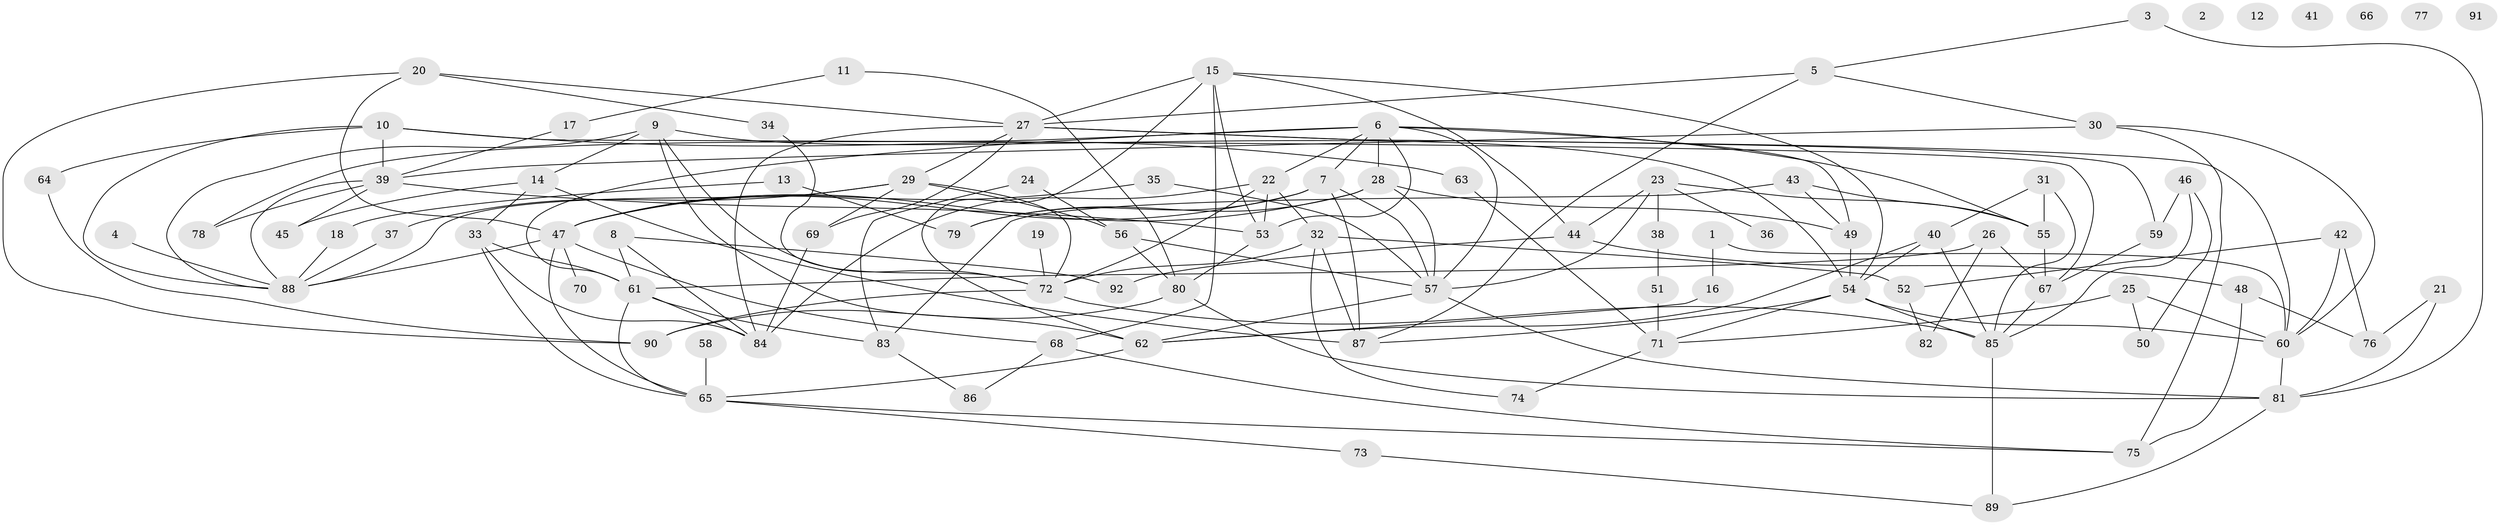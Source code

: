 // coarse degree distribution, {2: 0.20634920634920634, 0: 0.09523809523809523, 1: 0.07936507936507936, 10: 0.031746031746031744, 9: 0.015873015873015872, 8: 0.047619047619047616, 6: 0.07936507936507936, 5: 0.1111111111111111, 4: 0.14285714285714285, 7: 0.031746031746031744, 3: 0.09523809523809523, 13: 0.015873015873015872, 11: 0.031746031746031744, 12: 0.015873015873015872}
// Generated by graph-tools (version 1.1) at 2025/23/03/03/25 07:23:27]
// undirected, 92 vertices, 167 edges
graph export_dot {
graph [start="1"]
  node [color=gray90,style=filled];
  1;
  2;
  3;
  4;
  5;
  6;
  7;
  8;
  9;
  10;
  11;
  12;
  13;
  14;
  15;
  16;
  17;
  18;
  19;
  20;
  21;
  22;
  23;
  24;
  25;
  26;
  27;
  28;
  29;
  30;
  31;
  32;
  33;
  34;
  35;
  36;
  37;
  38;
  39;
  40;
  41;
  42;
  43;
  44;
  45;
  46;
  47;
  48;
  49;
  50;
  51;
  52;
  53;
  54;
  55;
  56;
  57;
  58;
  59;
  60;
  61;
  62;
  63;
  64;
  65;
  66;
  67;
  68;
  69;
  70;
  71;
  72;
  73;
  74;
  75;
  76;
  77;
  78;
  79;
  80;
  81;
  82;
  83;
  84;
  85;
  86;
  87;
  88;
  89;
  90;
  91;
  92;
  1 -- 16;
  1 -- 60;
  3 -- 5;
  3 -- 81;
  4 -- 88;
  5 -- 27;
  5 -- 30;
  5 -- 87;
  6 -- 7;
  6 -- 22;
  6 -- 28;
  6 -- 49;
  6 -- 53;
  6 -- 55;
  6 -- 57;
  6 -- 61;
  6 -- 78;
  7 -- 47;
  7 -- 57;
  7 -- 79;
  7 -- 87;
  8 -- 61;
  8 -- 84;
  8 -- 92;
  9 -- 14;
  9 -- 54;
  9 -- 62;
  9 -- 72;
  9 -- 88;
  10 -- 39;
  10 -- 63;
  10 -- 64;
  10 -- 67;
  10 -- 88;
  11 -- 17;
  11 -- 80;
  13 -- 18;
  13 -- 79;
  14 -- 33;
  14 -- 45;
  14 -- 87;
  15 -- 27;
  15 -- 44;
  15 -- 53;
  15 -- 54;
  15 -- 62;
  15 -- 68;
  16 -- 62;
  17 -- 39;
  18 -- 88;
  19 -- 72;
  20 -- 27;
  20 -- 34;
  20 -- 47;
  20 -- 90;
  21 -- 76;
  21 -- 81;
  22 -- 32;
  22 -- 53;
  22 -- 72;
  22 -- 84;
  23 -- 36;
  23 -- 38;
  23 -- 44;
  23 -- 55;
  23 -- 57;
  24 -- 56;
  24 -- 83;
  25 -- 50;
  25 -- 60;
  25 -- 71;
  26 -- 61;
  26 -- 67;
  26 -- 82;
  27 -- 29;
  27 -- 59;
  27 -- 60;
  27 -- 69;
  27 -- 84;
  28 -- 47;
  28 -- 49;
  28 -- 57;
  28 -- 79;
  29 -- 37;
  29 -- 56;
  29 -- 69;
  29 -- 72;
  29 -- 88;
  30 -- 39;
  30 -- 60;
  30 -- 75;
  31 -- 40;
  31 -- 55;
  31 -- 85;
  32 -- 52;
  32 -- 72;
  32 -- 74;
  32 -- 87;
  33 -- 61;
  33 -- 65;
  33 -- 84;
  34 -- 72;
  35 -- 47;
  35 -- 57;
  37 -- 88;
  38 -- 51;
  39 -- 45;
  39 -- 53;
  39 -- 78;
  39 -- 88;
  40 -- 54;
  40 -- 62;
  40 -- 85;
  42 -- 52;
  42 -- 60;
  42 -- 76;
  43 -- 49;
  43 -- 55;
  43 -- 83;
  44 -- 48;
  44 -- 92;
  46 -- 50;
  46 -- 59;
  46 -- 85;
  47 -- 65;
  47 -- 68;
  47 -- 70;
  47 -- 88;
  48 -- 75;
  48 -- 76;
  49 -- 54;
  51 -- 71;
  52 -- 82;
  53 -- 80;
  54 -- 60;
  54 -- 71;
  54 -- 85;
  54 -- 87;
  55 -- 67;
  56 -- 57;
  56 -- 80;
  57 -- 62;
  57 -- 81;
  58 -- 65;
  59 -- 67;
  60 -- 81;
  61 -- 65;
  61 -- 83;
  61 -- 84;
  62 -- 65;
  63 -- 71;
  64 -- 90;
  65 -- 73;
  65 -- 75;
  67 -- 85;
  68 -- 75;
  68 -- 86;
  69 -- 84;
  71 -- 74;
  72 -- 85;
  72 -- 90;
  73 -- 89;
  80 -- 81;
  80 -- 90;
  81 -- 89;
  83 -- 86;
  85 -- 89;
}
